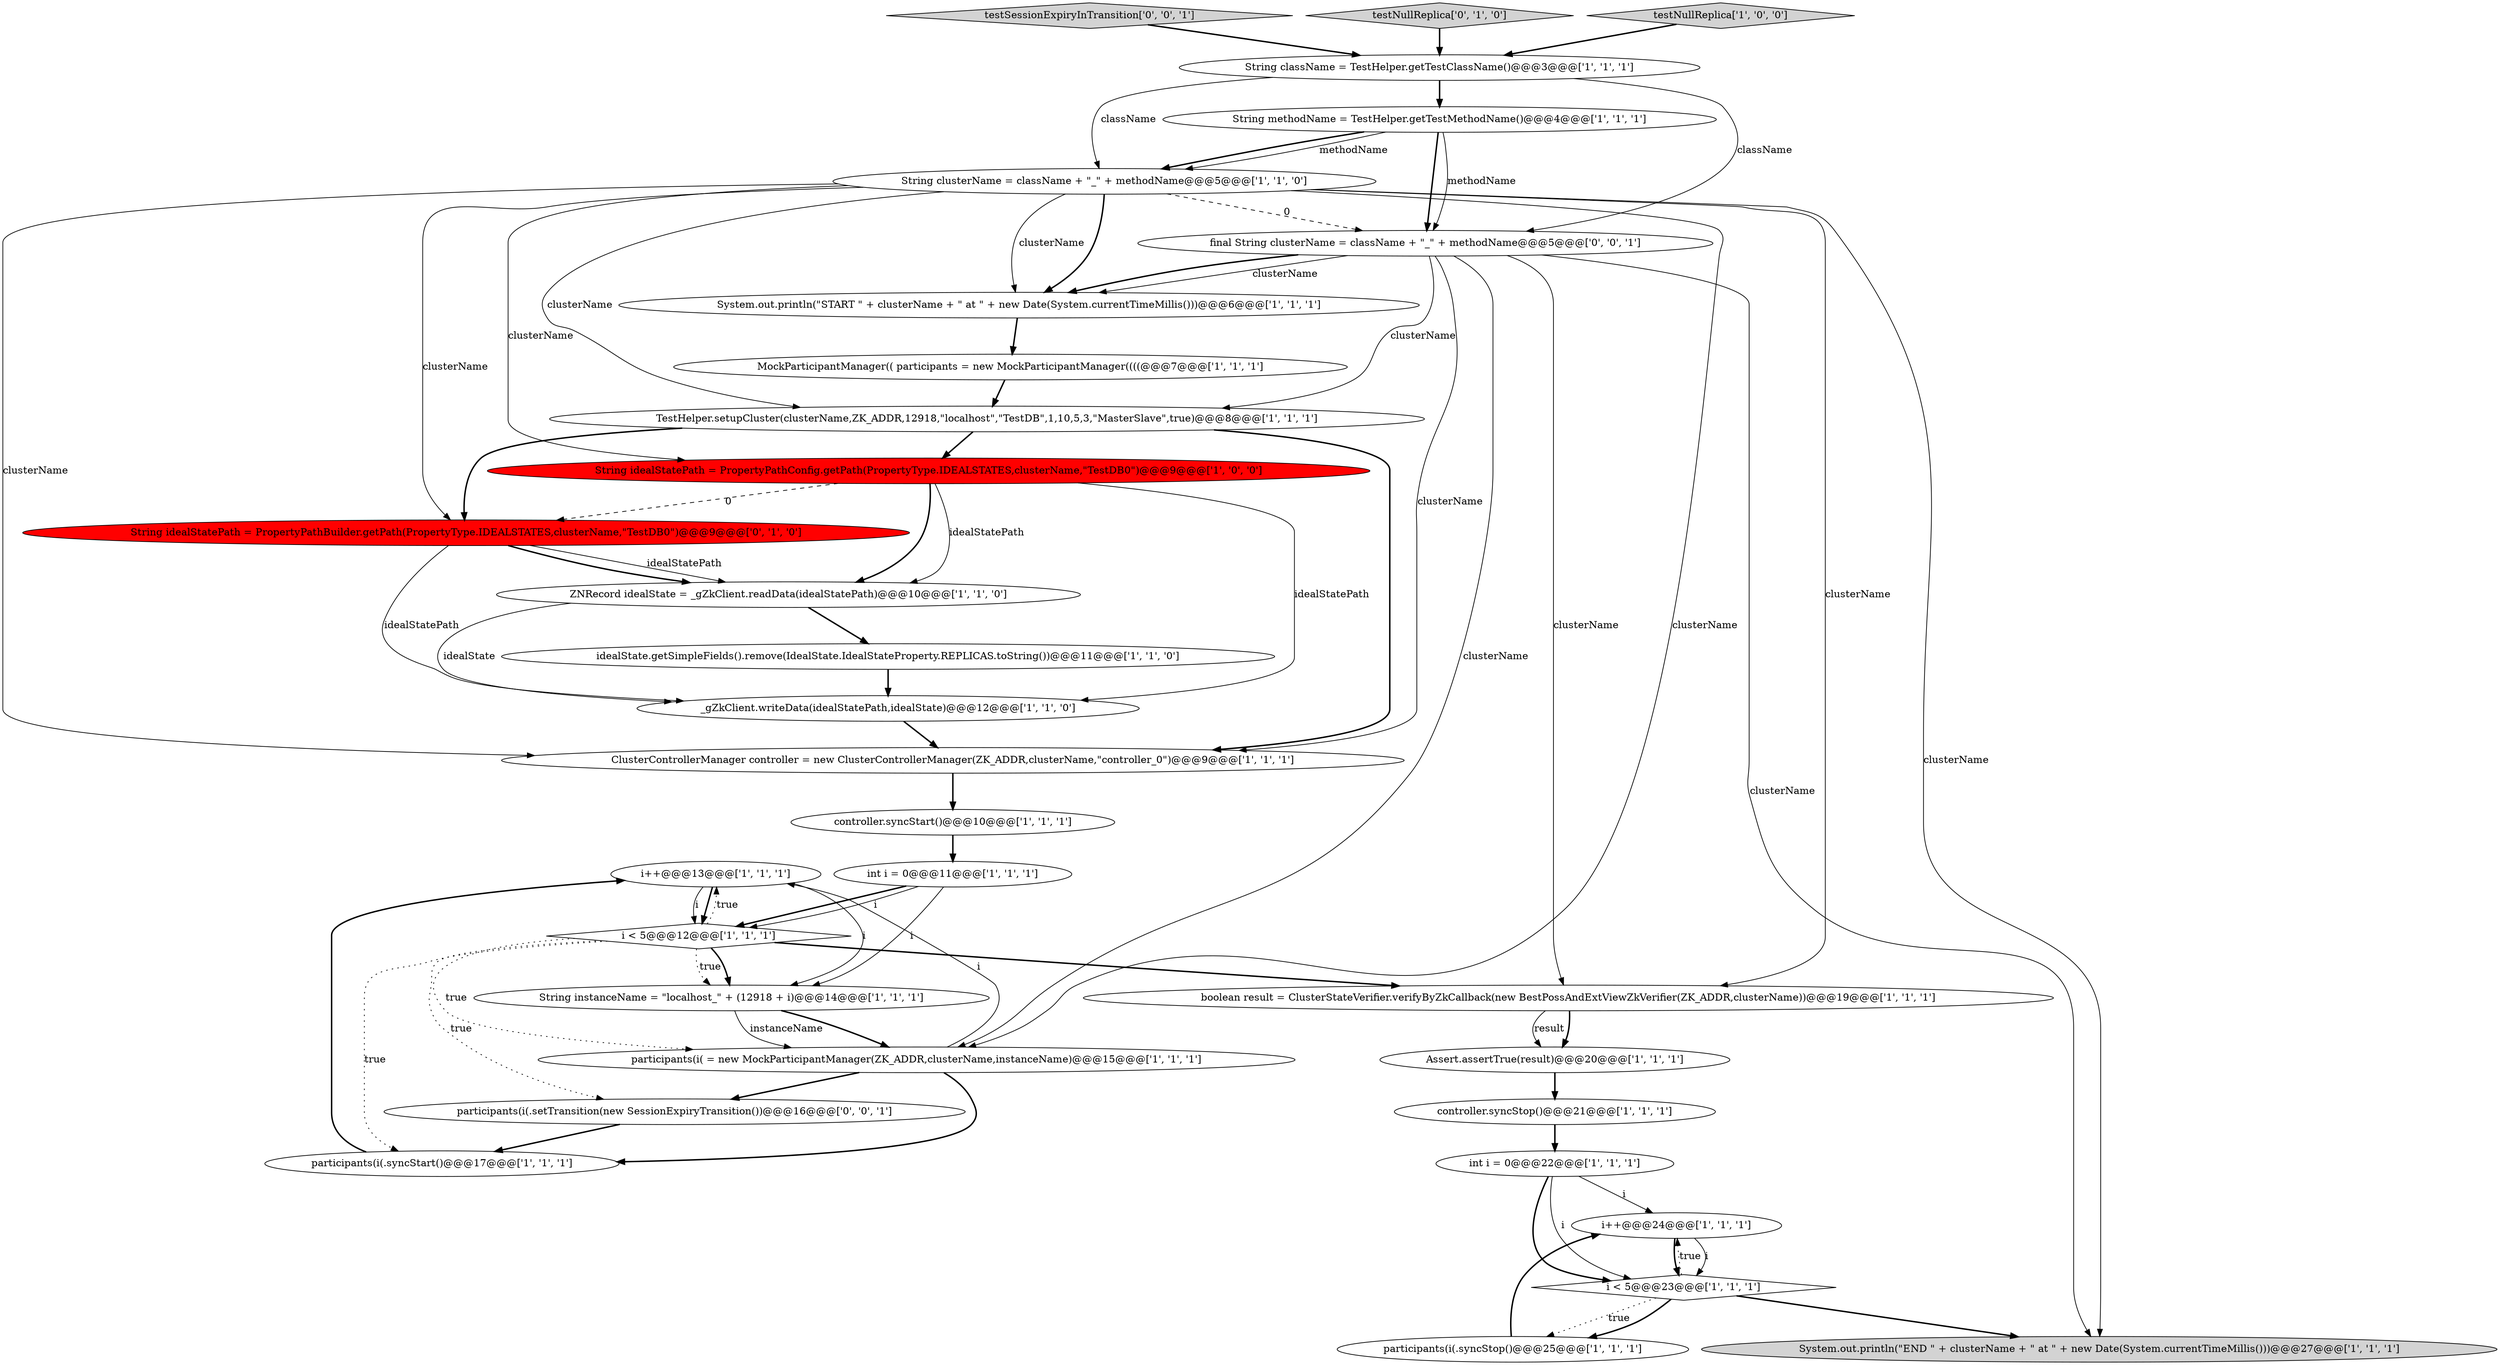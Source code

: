 digraph {
15 [style = filled, label = "i++@@@13@@@['1', '1', '1']", fillcolor = white, shape = ellipse image = "AAA0AAABBB1BBB"];
23 [style = filled, label = "ClusterControllerManager controller = new ClusterControllerManager(ZK_ADDR,clusterName,\"controller_0\")@@@9@@@['1', '1', '1']", fillcolor = white, shape = ellipse image = "AAA0AAABBB1BBB"];
21 [style = filled, label = "String clusterName = className + \"_\" + methodName@@@5@@@['1', '1', '0']", fillcolor = white, shape = ellipse image = "AAA0AAABBB1BBB"];
4 [style = filled, label = "ZNRecord idealState = _gZkClient.readData(idealStatePath)@@@10@@@['1', '1', '0']", fillcolor = white, shape = ellipse image = "AAA0AAABBB1BBB"];
26 [style = filled, label = "int i = 0@@@22@@@['1', '1', '1']", fillcolor = white, shape = ellipse image = "AAA0AAABBB1BBB"];
14 [style = filled, label = "i++@@@24@@@['1', '1', '1']", fillcolor = white, shape = ellipse image = "AAA0AAABBB1BBB"];
29 [style = filled, label = "participants(i(.setTransition(new SessionExpiryTransition())@@@16@@@['0', '0', '1']", fillcolor = white, shape = ellipse image = "AAA0AAABBB3BBB"];
5 [style = filled, label = "String className = TestHelper.getTestClassName()@@@3@@@['1', '1', '1']", fillcolor = white, shape = ellipse image = "AAA0AAABBB1BBB"];
8 [style = filled, label = "Assert.assertTrue(result)@@@20@@@['1', '1', '1']", fillcolor = white, shape = ellipse image = "AAA0AAABBB1BBB"];
11 [style = filled, label = "controller.syncStop()@@@21@@@['1', '1', '1']", fillcolor = white, shape = ellipse image = "AAA0AAABBB1BBB"];
31 [style = filled, label = "testSessionExpiryInTransition['0', '0', '1']", fillcolor = lightgray, shape = diamond image = "AAA0AAABBB3BBB"];
10 [style = filled, label = "participants(i( = new MockParticipantManager(ZK_ADDR,clusterName,instanceName)@@@15@@@['1', '1', '1']", fillcolor = white, shape = ellipse image = "AAA0AAABBB1BBB"];
27 [style = filled, label = "testNullReplica['0', '1', '0']", fillcolor = lightgray, shape = diamond image = "AAA0AAABBB2BBB"];
2 [style = filled, label = "participants(i(.syncStop()@@@25@@@['1', '1', '1']", fillcolor = white, shape = ellipse image = "AAA0AAABBB1BBB"];
6 [style = filled, label = "MockParticipantManager(( participants = new MockParticipantManager((((@@@7@@@['1', '1', '1']", fillcolor = white, shape = ellipse image = "AAA0AAABBB1BBB"];
9 [style = filled, label = "TestHelper.setupCluster(clusterName,ZK_ADDR,12918,\"localhost\",\"TestDB\",1,10,5,3,\"MasterSlave\",true)@@@8@@@['1', '1', '1']", fillcolor = white, shape = ellipse image = "AAA0AAABBB1BBB"];
17 [style = filled, label = "boolean result = ClusterStateVerifier.verifyByZkCallback(new BestPossAndExtViewZkVerifier(ZK_ADDR,clusterName))@@@19@@@['1', '1', '1']", fillcolor = white, shape = ellipse image = "AAA0AAABBB1BBB"];
22 [style = filled, label = "_gZkClient.writeData(idealStatePath,idealState)@@@12@@@['1', '1', '0']", fillcolor = white, shape = ellipse image = "AAA0AAABBB1BBB"];
13 [style = filled, label = "String instanceName = \"localhost_\" + (12918 + i)@@@14@@@['1', '1', '1']", fillcolor = white, shape = ellipse image = "AAA0AAABBB1BBB"];
25 [style = filled, label = "System.out.println(\"END \" + clusterName + \" at \" + new Date(System.currentTimeMillis()))@@@27@@@['1', '1', '1']", fillcolor = lightgray, shape = ellipse image = "AAA0AAABBB1BBB"];
30 [style = filled, label = "final String clusterName = className + \"_\" + methodName@@@5@@@['0', '0', '1']", fillcolor = white, shape = ellipse image = "AAA0AAABBB3BBB"];
3 [style = filled, label = "int i = 0@@@11@@@['1', '1', '1']", fillcolor = white, shape = ellipse image = "AAA0AAABBB1BBB"];
24 [style = filled, label = "String methodName = TestHelper.getTestMethodName()@@@4@@@['1', '1', '1']", fillcolor = white, shape = ellipse image = "AAA0AAABBB1BBB"];
28 [style = filled, label = "String idealStatePath = PropertyPathBuilder.getPath(PropertyType.IDEALSTATES,clusterName,\"TestDB0\")@@@9@@@['0', '1', '0']", fillcolor = red, shape = ellipse image = "AAA1AAABBB2BBB"];
18 [style = filled, label = "controller.syncStart()@@@10@@@['1', '1', '1']", fillcolor = white, shape = ellipse image = "AAA0AAABBB1BBB"];
19 [style = filled, label = "String idealStatePath = PropertyPathConfig.getPath(PropertyType.IDEALSTATES,clusterName,\"TestDB0\")@@@9@@@['1', '0', '0']", fillcolor = red, shape = ellipse image = "AAA1AAABBB1BBB"];
0 [style = filled, label = "i < 5@@@12@@@['1', '1', '1']", fillcolor = white, shape = diamond image = "AAA0AAABBB1BBB"];
12 [style = filled, label = "i < 5@@@23@@@['1', '1', '1']", fillcolor = white, shape = diamond image = "AAA0AAABBB1BBB"];
1 [style = filled, label = "testNullReplica['1', '0', '0']", fillcolor = lightgray, shape = diamond image = "AAA0AAABBB1BBB"];
16 [style = filled, label = "idealState.getSimpleFields().remove(IdealState.IdealStateProperty.REPLICAS.toString())@@@11@@@['1', '1', '0']", fillcolor = white, shape = ellipse image = "AAA0AAABBB1BBB"];
20 [style = filled, label = "System.out.println(\"START \" + clusterName + \" at \" + new Date(System.currentTimeMillis()))@@@6@@@['1', '1', '1']", fillcolor = white, shape = ellipse image = "AAA0AAABBB1BBB"];
7 [style = filled, label = "participants(i(.syncStart()@@@17@@@['1', '1', '1']", fillcolor = white, shape = ellipse image = "AAA0AAABBB1BBB"];
1->5 [style = bold, label=""];
13->10 [style = bold, label=""];
17->8 [style = bold, label=""];
21->17 [style = solid, label="clusterName"];
18->3 [style = bold, label=""];
30->20 [style = solid, label="clusterName"];
0->13 [style = dotted, label="true"];
0->13 [style = bold, label=""];
21->9 [style = solid, label="clusterName"];
0->10 [style = dotted, label="true"];
21->10 [style = solid, label="clusterName"];
30->20 [style = bold, label=""];
0->17 [style = bold, label=""];
19->4 [style = solid, label="idealStatePath"];
0->15 [style = dotted, label="true"];
31->5 [style = bold, label=""];
30->17 [style = solid, label="clusterName"];
13->10 [style = solid, label="instanceName"];
21->23 [style = solid, label="clusterName"];
30->25 [style = solid, label="clusterName"];
12->2 [style = dotted, label="true"];
26->14 [style = solid, label="i"];
15->13 [style = solid, label="i"];
19->22 [style = solid, label="idealStatePath"];
14->12 [style = solid, label="i"];
20->6 [style = bold, label=""];
21->28 [style = solid, label="clusterName"];
16->22 [style = bold, label=""];
15->0 [style = solid, label="i"];
4->22 [style = solid, label="idealState"];
3->13 [style = solid, label="i"];
22->23 [style = bold, label=""];
10->7 [style = bold, label=""];
3->0 [style = bold, label=""];
30->9 [style = solid, label="clusterName"];
24->30 [style = bold, label=""];
21->30 [style = dashed, label="0"];
3->0 [style = solid, label="i"];
9->28 [style = bold, label=""];
9->23 [style = bold, label=""];
12->14 [style = dotted, label="true"];
26->12 [style = bold, label=""];
12->2 [style = bold, label=""];
0->29 [style = dotted, label="true"];
5->21 [style = solid, label="className"];
21->20 [style = bold, label=""];
5->30 [style = solid, label="className"];
10->29 [style = bold, label=""];
24->21 [style = bold, label=""];
10->15 [style = solid, label="i"];
21->25 [style = solid, label="clusterName"];
12->25 [style = bold, label=""];
5->24 [style = bold, label=""];
15->0 [style = bold, label=""];
14->12 [style = bold, label=""];
2->14 [style = bold, label=""];
24->21 [style = solid, label="methodName"];
24->30 [style = solid, label="methodName"];
30->23 [style = solid, label="clusterName"];
19->28 [style = dashed, label="0"];
17->8 [style = solid, label="result"];
9->19 [style = bold, label=""];
29->7 [style = bold, label=""];
7->15 [style = bold, label=""];
26->12 [style = solid, label="i"];
28->22 [style = solid, label="idealStatePath"];
21->19 [style = solid, label="clusterName"];
19->4 [style = bold, label=""];
27->5 [style = bold, label=""];
0->7 [style = dotted, label="true"];
6->9 [style = bold, label=""];
8->11 [style = bold, label=""];
28->4 [style = solid, label="idealStatePath"];
30->10 [style = solid, label="clusterName"];
23->18 [style = bold, label=""];
21->20 [style = solid, label="clusterName"];
4->16 [style = bold, label=""];
28->4 [style = bold, label=""];
11->26 [style = bold, label=""];
}
